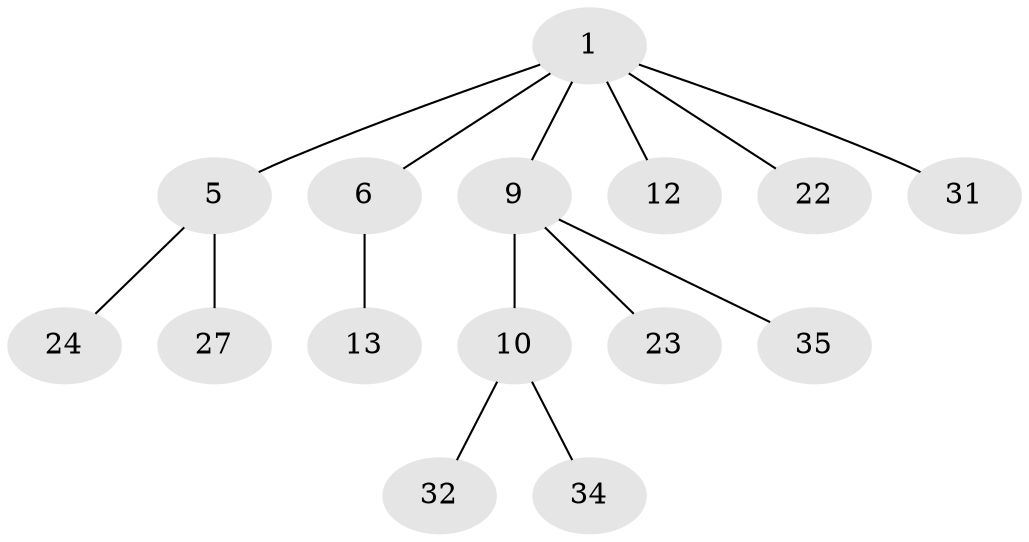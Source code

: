 // original degree distribution, {5: 0.04, 3: 0.12, 4: 0.08, 2: 0.32, 1: 0.44}
// Generated by graph-tools (version 1.1) at 2025/19/03/04/25 18:19:19]
// undirected, 15 vertices, 14 edges
graph export_dot {
graph [start="1"]
  node [color=gray90,style=filled];
  1 [super="+2+33+3"];
  5 [super="+8"];
  6 [super="+41+44+19"];
  9 [super="+18"];
  10 [super="+14"];
  12;
  13;
  22 [super="+38"];
  23;
  24;
  27;
  31;
  32 [super="+42"];
  34 [super="+45"];
  35 [super="+40"];
  1 -- 9;
  1 -- 31;
  1 -- 5;
  1 -- 6;
  1 -- 12;
  1 -- 22;
  5 -- 24;
  5 -- 27;
  6 -- 13;
  9 -- 10;
  9 -- 35;
  9 -- 23;
  10 -- 32;
  10 -- 34;
}
